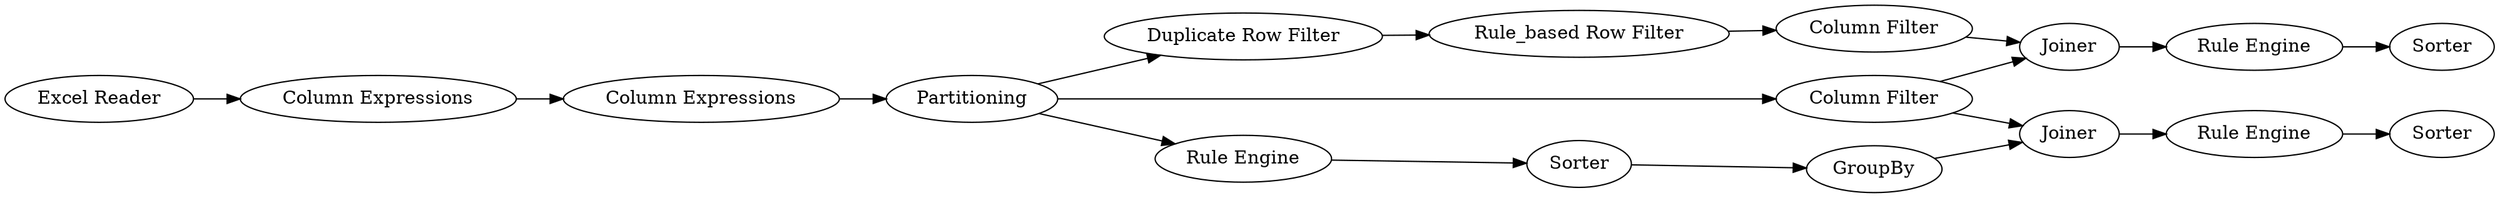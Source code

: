 digraph {
	1 [label="Excel Reader"]
	2 [label=Partitioning]
	3 [label="Duplicate Row Filter"]
	4 [label="Rule_based Row Filter"]
	7 [label="Column Filter"]
	8 [label=Joiner]
	9 [label="Column Filter"]
	10 [label="Rule Engine"]
	11 [label="Rule Engine"]
	12 [label=GroupBy]
	13 [label="Column Expressions"]
	14 [label="Column Expressions"]
	15 [label=Joiner]
	16 [label="Rule Engine"]
	17 [label=Sorter]
	18 [label=Sorter]
	19 [label=Sorter]
	1 -> 13
	2 -> 3
	2 -> 9
	2 -> 11
	3 -> 4
	4 -> 7
	7 -> 8
	8 -> 10
	9 -> 8
	9 -> 15
	10 -> 17
	11 -> 19
	12 -> 15
	13 -> 14
	14 -> 2
	15 -> 16
	16 -> 18
	19 -> 12
	rankdir=LR
}
